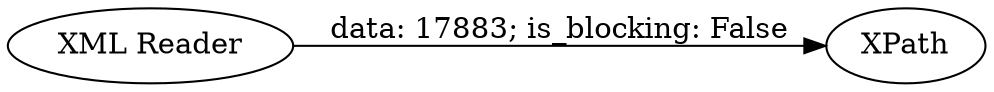 digraph {
	"6893622565382517285_990" [label=XPath]
	"6893622565382517285_983" [label="XML Reader"]
	"6893622565382517285_983" -> "6893622565382517285_990" [label="data: 17883; is_blocking: False"]
	rankdir=LR
}
